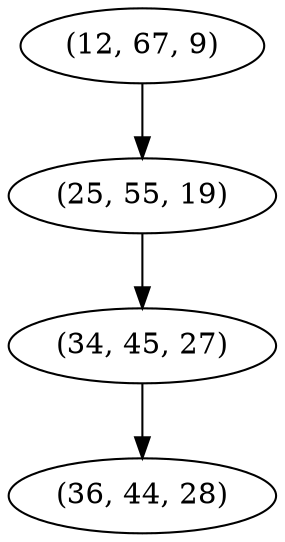 digraph tree {
    "(12, 67, 9)";
    "(25, 55, 19)";
    "(34, 45, 27)";
    "(36, 44, 28)";
    "(12, 67, 9)" -> "(25, 55, 19)";
    "(25, 55, 19)" -> "(34, 45, 27)";
    "(34, 45, 27)" -> "(36, 44, 28)";
}
